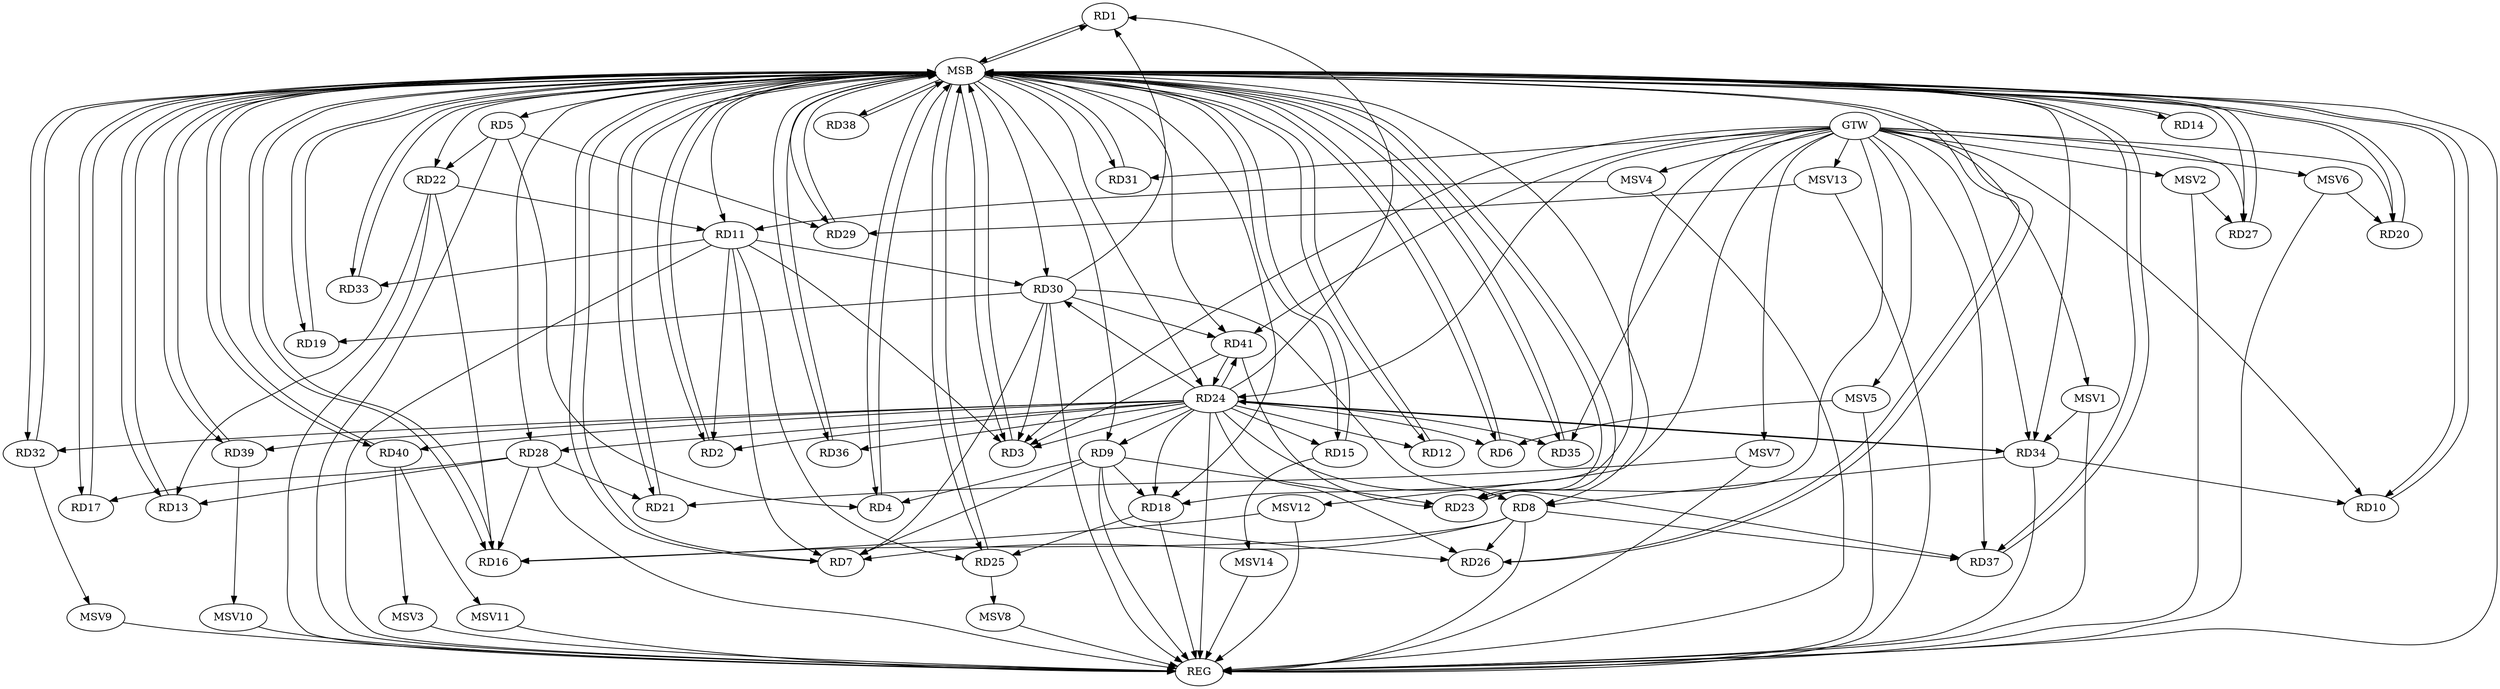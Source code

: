 strict digraph G {
  RD1 [ label="RD1" ];
  RD2 [ label="RD2" ];
  RD3 [ label="RD3" ];
  RD4 [ label="RD4" ];
  RD5 [ label="RD5" ];
  RD6 [ label="RD6" ];
  RD7 [ label="RD7" ];
  RD8 [ label="RD8" ];
  RD9 [ label="RD9" ];
  RD10 [ label="RD10" ];
  RD11 [ label="RD11" ];
  RD12 [ label="RD12" ];
  RD13 [ label="RD13" ];
  RD14 [ label="RD14" ];
  RD15 [ label="RD15" ];
  RD16 [ label="RD16" ];
  RD17 [ label="RD17" ];
  RD18 [ label="RD18" ];
  RD19 [ label="RD19" ];
  RD20 [ label="RD20" ];
  RD21 [ label="RD21" ];
  RD22 [ label="RD22" ];
  RD23 [ label="RD23" ];
  RD24 [ label="RD24" ];
  RD25 [ label="RD25" ];
  RD26 [ label="RD26" ];
  RD27 [ label="RD27" ];
  RD28 [ label="RD28" ];
  RD29 [ label="RD29" ];
  RD30 [ label="RD30" ];
  RD31 [ label="RD31" ];
  RD32 [ label="RD32" ];
  RD33 [ label="RD33" ];
  RD34 [ label="RD34" ];
  RD35 [ label="RD35" ];
  RD36 [ label="RD36" ];
  RD37 [ label="RD37" ];
  RD38 [ label="RD38" ];
  RD39 [ label="RD39" ];
  RD40 [ label="RD40" ];
  RD41 [ label="RD41" ];
  GTW [ label="GTW" ];
  REG [ label="REG" ];
  MSB [ label="MSB" ];
  MSV1 [ label="MSV1" ];
  MSV2 [ label="MSV2" ];
  MSV3 [ label="MSV3" ];
  MSV4 [ label="MSV4" ];
  MSV5 [ label="MSV5" ];
  MSV6 [ label="MSV6" ];
  MSV7 [ label="MSV7" ];
  MSV8 [ label="MSV8" ];
  MSV9 [ label="MSV9" ];
  MSV10 [ label="MSV10" ];
  MSV11 [ label="MSV11" ];
  MSV12 [ label="MSV12" ];
  MSV13 [ label="MSV13" ];
  MSV14 [ label="MSV14" ];
  RD24 -> RD1;
  RD30 -> RD1;
  RD11 -> RD2;
  RD11 -> RD3;
  RD24 -> RD3;
  RD30 -> RD3;
  RD41 -> RD3;
  RD5 -> RD4;
  RD9 -> RD4;
  RD5 -> RD22;
  RD5 -> RD29;
  RD8 -> RD7;
  RD9 -> RD7;
  RD11 -> RD7;
  RD30 -> RD7;
  RD8 -> RD16;
  RD8 -> RD26;
  RD30 -> RD8;
  RD34 -> RD8;
  RD8 -> RD37;
  RD9 -> RD18;
  RD9 -> RD23;
  RD9 -> RD26;
  RD34 -> RD10;
  RD22 -> RD11;
  RD11 -> RD25;
  RD11 -> RD30;
  RD11 -> RD33;
  RD22 -> RD13;
  RD28 -> RD13;
  RD22 -> RD16;
  RD28 -> RD16;
  RD28 -> RD17;
  RD18 -> RD25;
  RD30 -> RD19;
  RD28 -> RD21;
  RD41 -> RD23;
  RD24 -> RD28;
  RD34 -> RD24;
  RD24 -> RD35;
  RD24 -> RD37;
  RD24 -> RD40;
  RD24 -> RD41;
  RD41 -> RD24;
  RD30 -> RD41;
  GTW -> RD24;
  GTW -> RD10;
  GTW -> RD31;
  GTW -> RD27;
  GTW -> RD20;
  GTW -> RD41;
  GTW -> RD35;
  GTW -> RD3;
  GTW -> RD34;
  GTW -> RD37;
  GTW -> RD18;
  GTW -> RD23;
  RD5 -> REG;
  RD8 -> REG;
  RD9 -> REG;
  RD11 -> REG;
  RD18 -> REG;
  RD22 -> REG;
  RD24 -> REG;
  RD28 -> REG;
  RD30 -> REG;
  RD34 -> REG;
  RD1 -> MSB;
  MSB -> RD2;
  MSB -> RD7;
  MSB -> RD34;
  MSB -> RD37;
  MSB -> RD38;
  MSB -> RD41;
  MSB -> REG;
  RD2 -> MSB;
  MSB -> RD13;
  MSB -> RD19;
  MSB -> RD25;
  MSB -> RD27;
  RD3 -> MSB;
  MSB -> RD4;
  MSB -> RD10;
  MSB -> RD33;
  MSB -> RD36;
  RD4 -> MSB;
  MSB -> RD16;
  MSB -> RD29;
  MSB -> RD32;
  RD6 -> MSB;
  RD7 -> MSB;
  MSB -> RD6;
  MSB -> RD28;
  RD10 -> MSB;
  RD12 -> MSB;
  MSB -> RD5;
  MSB -> RD9;
  RD13 -> MSB;
  RD14 -> MSB;
  MSB -> RD35;
  RD15 -> MSB;
  RD16 -> MSB;
  MSB -> RD12;
  MSB -> RD15;
  RD17 -> MSB;
  MSB -> RD22;
  RD19 -> MSB;
  MSB -> RD23;
  RD20 -> MSB;
  MSB -> RD1;
  MSB -> RD21;
  RD21 -> MSB;
  MSB -> RD26;
  MSB -> RD40;
  RD23 -> MSB;
  MSB -> RD24;
  RD25 -> MSB;
  MSB -> RD14;
  MSB -> RD17;
  MSB -> RD31;
  RD26 -> MSB;
  MSB -> RD30;
  RD27 -> MSB;
  MSB -> RD18;
  RD29 -> MSB;
  MSB -> RD20;
  RD31 -> MSB;
  RD32 -> MSB;
  MSB -> RD3;
  MSB -> RD11;
  RD33 -> MSB;
  RD35 -> MSB;
  MSB -> RD8;
  RD36 -> MSB;
  RD37 -> MSB;
  RD38 -> MSB;
  RD39 -> MSB;
  RD40 -> MSB;
  MSB -> RD39;
  RD24 -> RD2;
  RD24 -> RD9;
  RD24 -> RD36;
  RD24 -> RD30;
  RD24 -> RD6;
  RD24 -> RD12;
  RD24 -> RD26;
  RD24 -> RD34;
  RD24 -> RD32;
  RD24 -> RD15;
  RD24 -> RD18;
  RD24 -> RD39;
  MSV1 -> RD34;
  GTW -> MSV1;
  MSV1 -> REG;
  MSV2 -> RD27;
  GTW -> MSV2;
  MSV2 -> REG;
  RD40 -> MSV3;
  MSV3 -> REG;
  MSV4 -> RD11;
  GTW -> MSV4;
  MSV4 -> REG;
  MSV5 -> RD6;
  GTW -> MSV5;
  MSV5 -> REG;
  MSV6 -> RD20;
  GTW -> MSV6;
  MSV6 -> REG;
  MSV7 -> RD21;
  GTW -> MSV7;
  MSV7 -> REG;
  RD25 -> MSV8;
  MSV8 -> REG;
  RD32 -> MSV9;
  MSV9 -> REG;
  RD39 -> MSV10;
  MSV10 -> REG;
  RD40 -> MSV11;
  MSV11 -> REG;
  MSV12 -> RD16;
  GTW -> MSV12;
  MSV12 -> REG;
  MSV13 -> RD29;
  GTW -> MSV13;
  MSV13 -> REG;
  RD15 -> MSV14;
  MSV14 -> REG;
}
